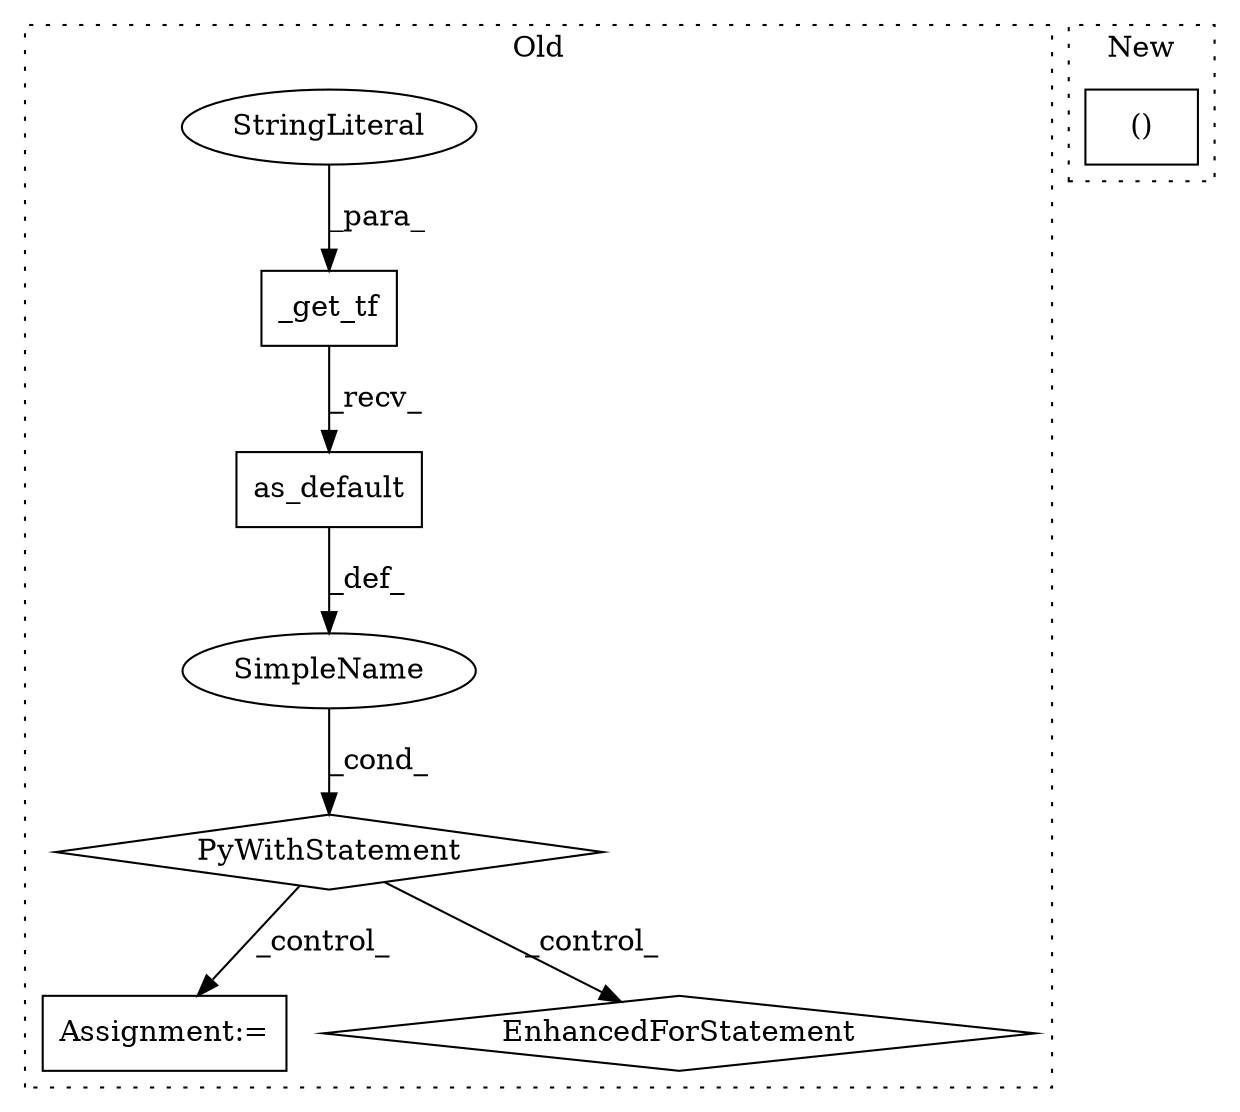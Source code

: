 digraph G {
subgraph cluster0 {
1 [label="PyWithStatement" a="104" s="5631,5675" l="10,2" shape="diamond"];
3 [label="Assignment:=" a="7" s="5825" l="1" shape="box"];
4 [label="SimpleName" a="42" s="" l="" shape="ellipse"];
5 [label="as_default" a="32" s="5663" l="12" shape="box"];
6 [label="EnhancedForStatement" a="70" s="6191,6340" l="85,2" shape="diamond"];
7 [label="_get_tf" a="32" s="5646,5661" l="8,1" shape="box"];
8 [label="StringLiteral" a="45" s="5654" l="7" shape="ellipse"];
label = "Old";
style="dotted";
}
subgraph cluster1 {
2 [label="()" a="106" s="7343" l="63" shape="box"];
label = "New";
style="dotted";
}
1 -> 6 [label="_control_"];
1 -> 3 [label="_control_"];
4 -> 1 [label="_cond_"];
5 -> 4 [label="_def_"];
7 -> 5 [label="_recv_"];
8 -> 7 [label="_para_"];
}